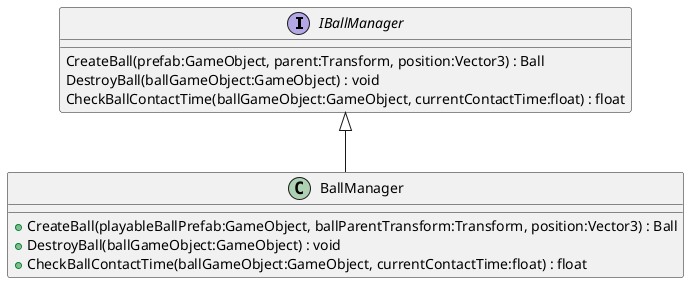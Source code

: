 @startuml
interface IBallManager {
    CreateBall(prefab:GameObject, parent:Transform, position:Vector3) : Ball
    DestroyBall(ballGameObject:GameObject) : void
    CheckBallContactTime(ballGameObject:GameObject, currentContactTime:float) : float
}
class BallManager {
    + CreateBall(playableBallPrefab:GameObject, ballParentTransform:Transform, position:Vector3) : Ball
    + DestroyBall(ballGameObject:GameObject) : void
    + CheckBallContactTime(ballGameObject:GameObject, currentContactTime:float) : float
}
IBallManager <|-- BallManager
@enduml
